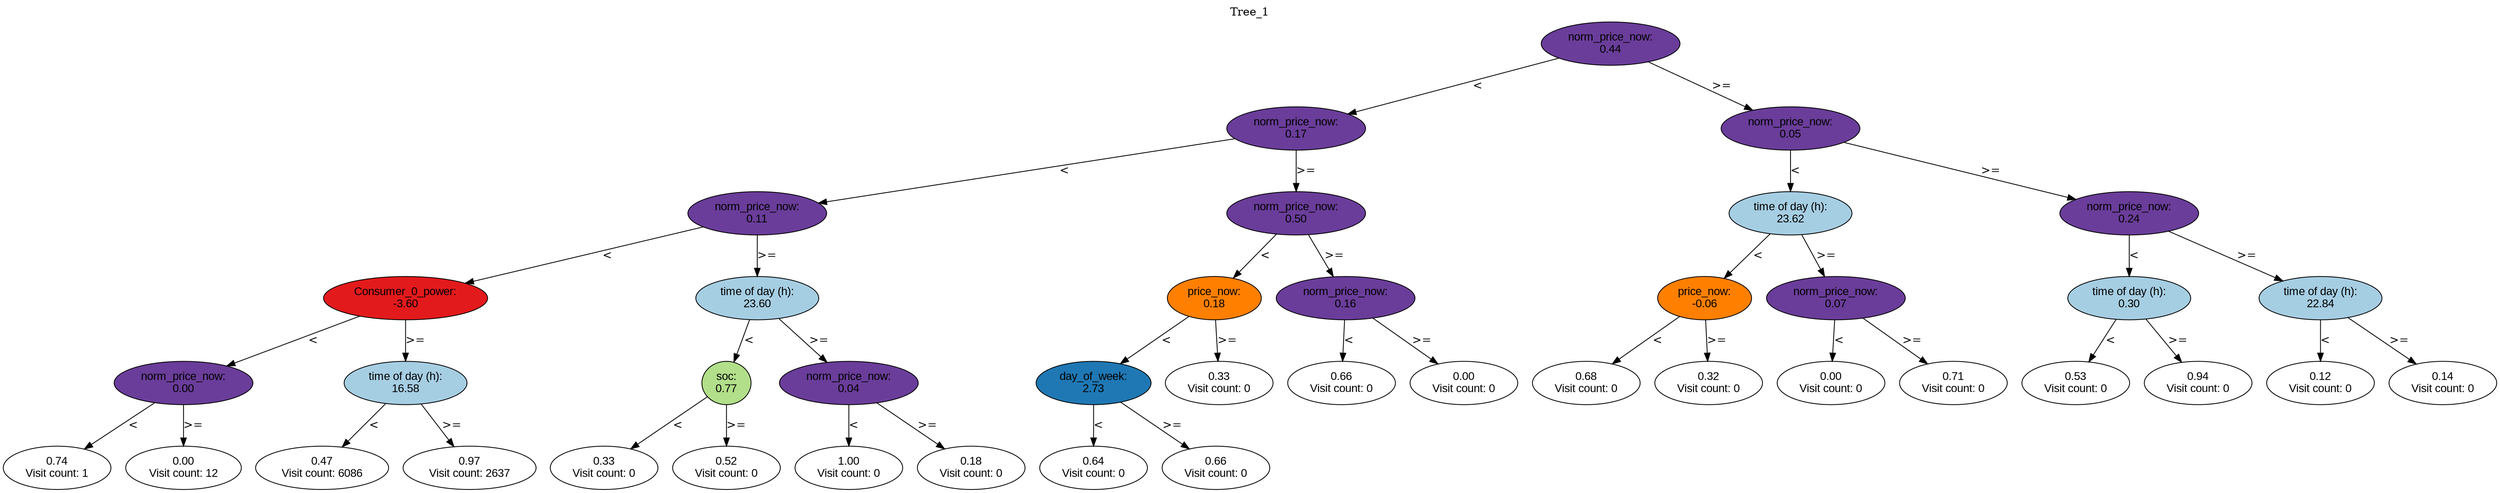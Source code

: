 digraph BST {
    node [fontname="Arial" style=filled colorscheme=paired12];
    0 [ label = "norm_price_now:
0.44" fillcolor=10];
    1 [ label = "norm_price_now:
0.17" fillcolor=10];
    2 [ label = "norm_price_now:
0.11" fillcolor=10];
    3 [ label = "Consumer_0_power:
-3.60" fillcolor=6];
    4 [ label = "norm_price_now:
0.00" fillcolor=10];
    5 [ label = "0.74
Visit count: 1" fillcolor=white];
    6 [ label = "0.00
Visit count: 12" fillcolor=white];
    7 [ label = "time of day (h):
16.58" fillcolor=1];
    8 [ label = "0.47
Visit count: 6086" fillcolor=white];
    9 [ label = "0.97
Visit count: 2637" fillcolor=white];
    10 [ label = "time of day (h):
23.60" fillcolor=1];
    11 [ label = "soc:
0.77" fillcolor=3];
    12 [ label = "0.33
Visit count: 0" fillcolor=white];
    13 [ label = "0.52
Visit count: 0" fillcolor=white];
    14 [ label = "norm_price_now:
0.04" fillcolor=10];
    15 [ label = "1.00
Visit count: 0" fillcolor=white];
    16 [ label = "0.18
Visit count: 0" fillcolor=white];
    17 [ label = "norm_price_now:
0.50" fillcolor=10];
    18 [ label = "price_now:
0.18" fillcolor=8];
    19 [ label = "day_of_week:
2.73" fillcolor=2];
    20 [ label = "0.64
Visit count: 0" fillcolor=white];
    21 [ label = "0.66
Visit count: 0" fillcolor=white];
    22 [ label = "0.33
Visit count: 0" fillcolor=white];
    23 [ label = "norm_price_now:
0.16" fillcolor=10];
    24 [ label = "0.66
Visit count: 0" fillcolor=white];
    25 [ label = "0.00
Visit count: 0" fillcolor=white];
    26 [ label = "norm_price_now:
0.05" fillcolor=10];
    27 [ label = "time of day (h):
23.62" fillcolor=1];
    28 [ label = "price_now:
-0.06" fillcolor=8];
    29 [ label = "0.68
Visit count: 0" fillcolor=white];
    30 [ label = "0.32
Visit count: 0" fillcolor=white];
    31 [ label = "norm_price_now:
0.07" fillcolor=10];
    32 [ label = "0.00
Visit count: 0" fillcolor=white];
    33 [ label = "0.71
Visit count: 0" fillcolor=white];
    34 [ label = "norm_price_now:
0.24" fillcolor=10];
    35 [ label = "time of day (h):
0.30" fillcolor=1];
    36 [ label = "0.53
Visit count: 0" fillcolor=white];
    37 [ label = "0.94
Visit count: 0" fillcolor=white];
    38 [ label = "time of day (h):
22.84" fillcolor=1];
    39 [ label = "0.12
Visit count: 0" fillcolor=white];
    40 [ label = "0.14
Visit count: 0" fillcolor=white];

    0  -> 1[ label = "<"];
    0  -> 26[ label = ">="];
    1  -> 2[ label = "<"];
    1  -> 17[ label = ">="];
    2  -> 3[ label = "<"];
    2  -> 10[ label = ">="];
    3  -> 4[ label = "<"];
    3  -> 7[ label = ">="];
    4  -> 5[ label = "<"];
    4  -> 6[ label = ">="];
    7  -> 8[ label = "<"];
    7  -> 9[ label = ">="];
    10  -> 11[ label = "<"];
    10  -> 14[ label = ">="];
    11  -> 12[ label = "<"];
    11  -> 13[ label = ">="];
    14  -> 15[ label = "<"];
    14  -> 16[ label = ">="];
    17  -> 18[ label = "<"];
    17  -> 23[ label = ">="];
    18  -> 19[ label = "<"];
    18  -> 22[ label = ">="];
    19  -> 20[ label = "<"];
    19  -> 21[ label = ">="];
    23  -> 24[ label = "<"];
    23  -> 25[ label = ">="];
    26  -> 27[ label = "<"];
    26  -> 34[ label = ">="];
    27  -> 28[ label = "<"];
    27  -> 31[ label = ">="];
    28  -> 29[ label = "<"];
    28  -> 30[ label = ">="];
    31  -> 32[ label = "<"];
    31  -> 33[ label = ">="];
    34  -> 35[ label = "<"];
    34  -> 38[ label = ">="];
    35  -> 36[ label = "<"];
    35  -> 37[ label = ">="];
    38  -> 39[ label = "<"];
    38  -> 40[ label = ">="];

    labelloc="t";
    label="Tree_1";
}